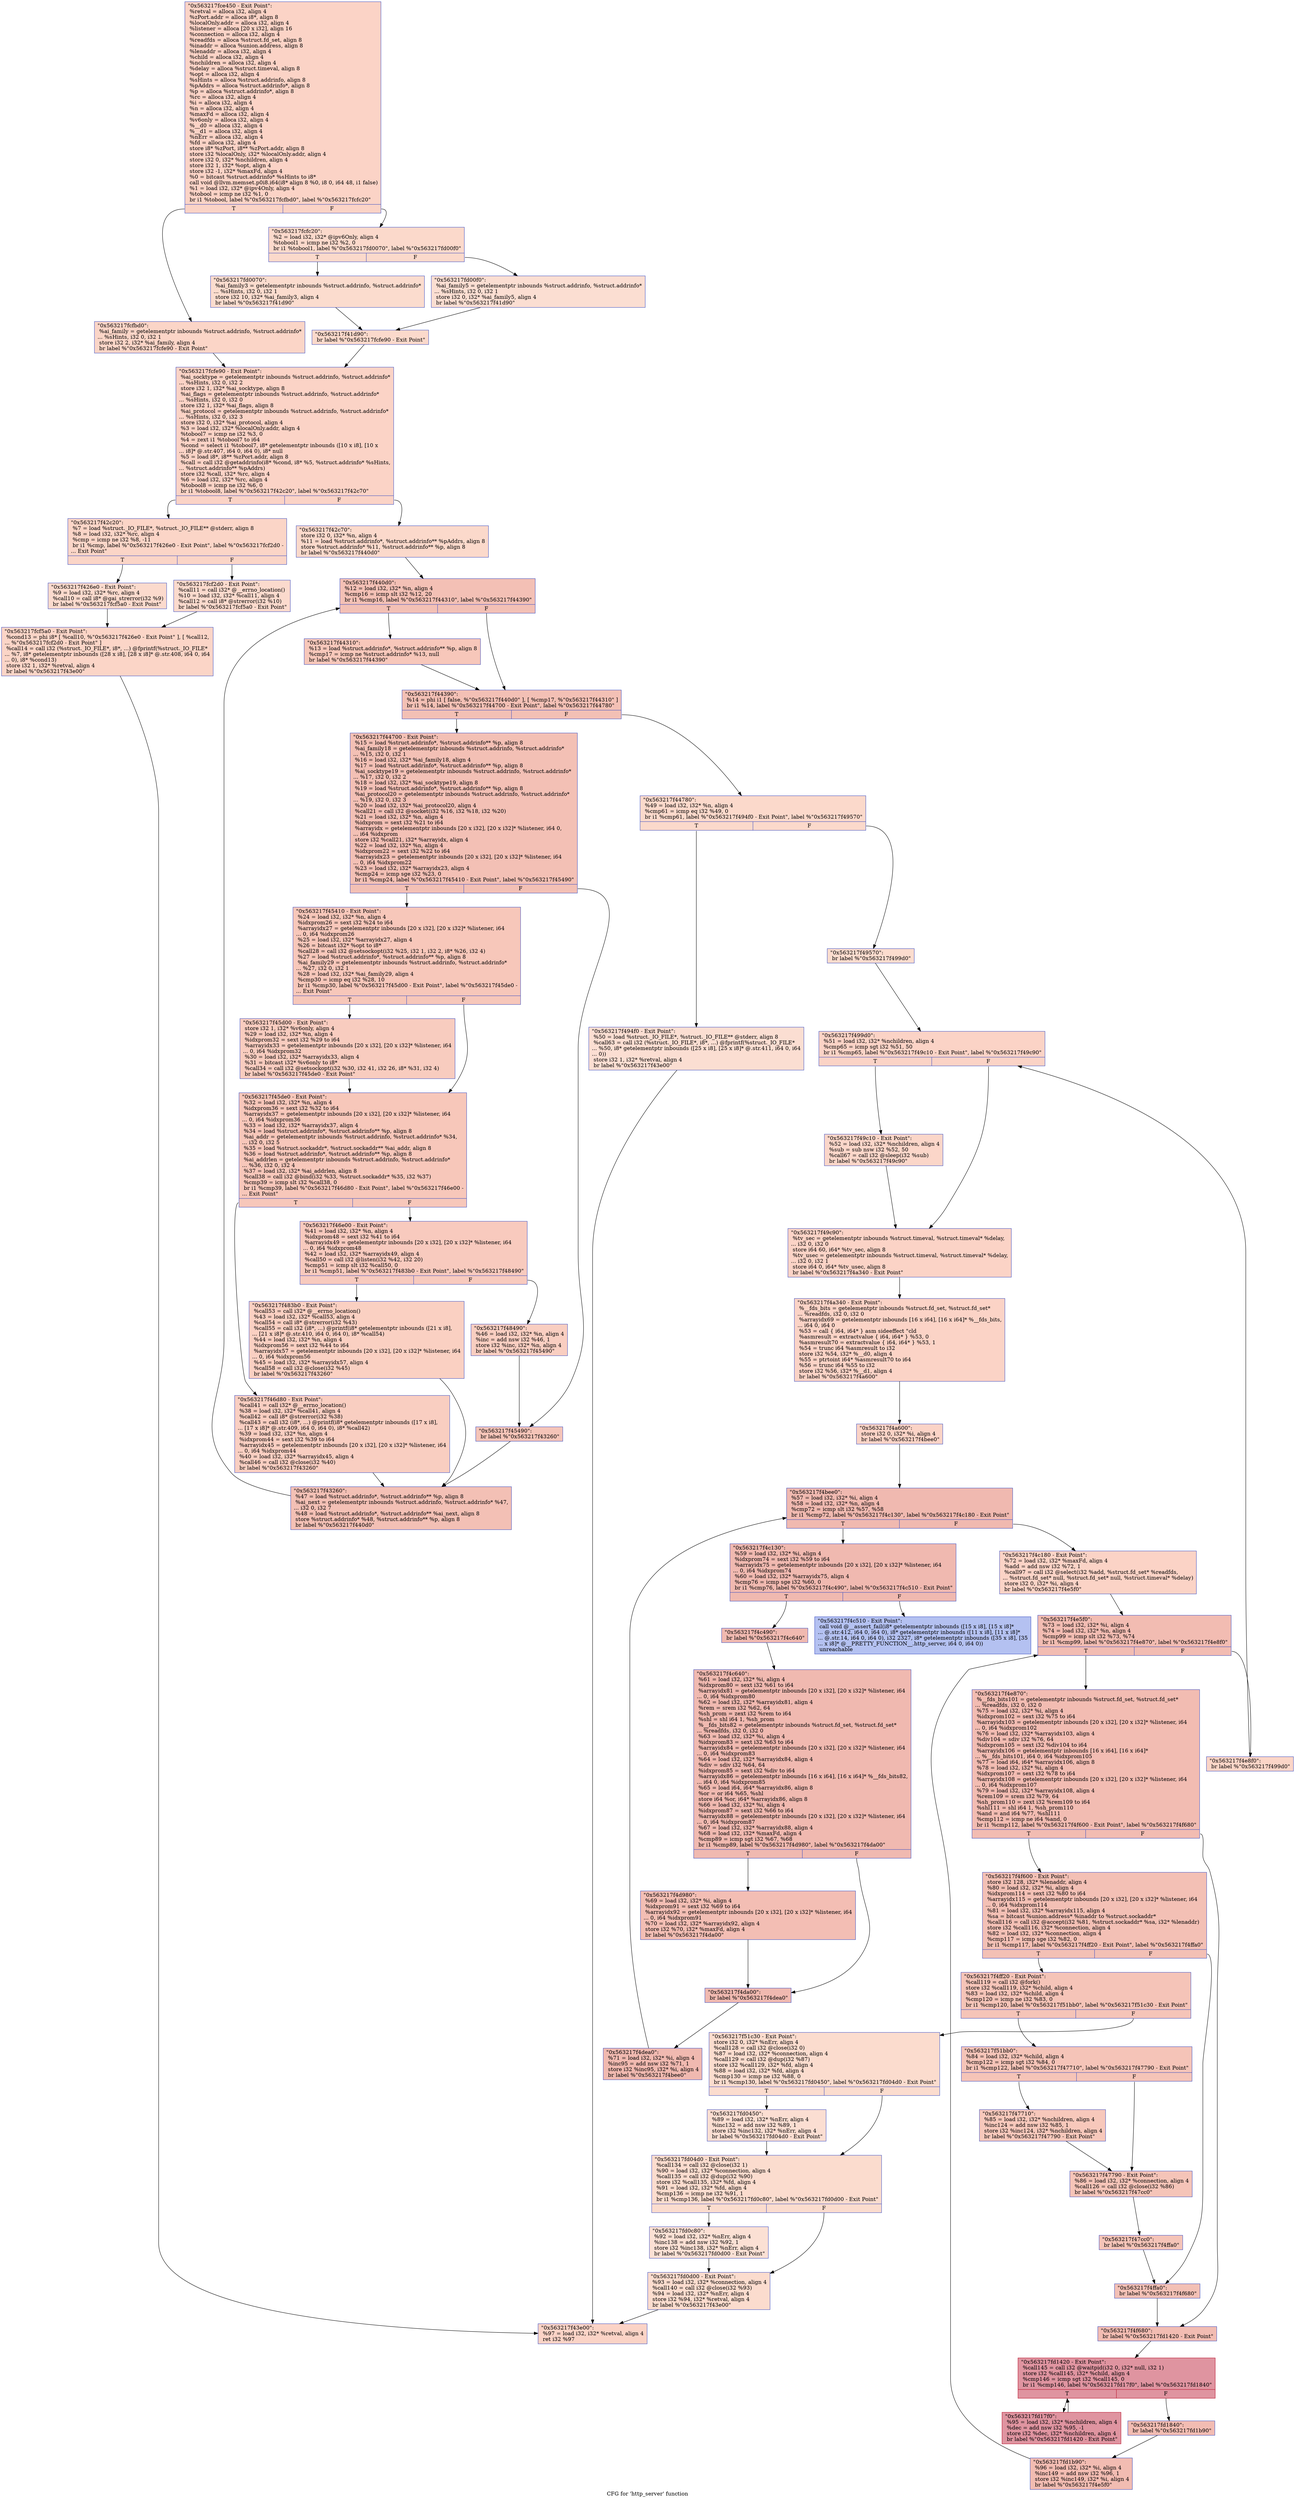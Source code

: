 digraph "CFG for 'http_server' function" {
	label="CFG for 'http_server' function";

	Node0x563217fce450 [shape=record,color="#3d50c3ff", style=filled, fillcolor="#f59c7d70",label="{\"0x563217fce450 - Exit Point\":\l  %retval = alloca i32, align 4\l  %zPort.addr = alloca i8*, align 8\l  %localOnly.addr = alloca i32, align 4\l  %listener = alloca [20 x i32], align 16\l  %connection = alloca i32, align 4\l  %readfds = alloca %struct.fd_set, align 8\l  %inaddr = alloca %union.address, align 8\l  %lenaddr = alloca i32, align 4\l  %child = alloca i32, align 4\l  %nchildren = alloca i32, align 4\l  %delay = alloca %struct.timeval, align 8\l  %opt = alloca i32, align 4\l  %sHints = alloca %struct.addrinfo, align 8\l  %pAddrs = alloca %struct.addrinfo*, align 8\l  %p = alloca %struct.addrinfo*, align 8\l  %rc = alloca i32, align 4\l  %i = alloca i32, align 4\l  %n = alloca i32, align 4\l  %maxFd = alloca i32, align 4\l  %v6only = alloca i32, align 4\l  %__d0 = alloca i32, align 4\l  %__d1 = alloca i32, align 4\l  %nErr = alloca i32, align 4\l  %fd = alloca i32, align 4\l  store i8* %zPort, i8** %zPort.addr, align 8\l  store i32 %localOnly, i32* %localOnly.addr, align 4\l  store i32 0, i32* %nchildren, align 4\l  store i32 1, i32* %opt, align 4\l  store i32 -1, i32* %maxFd, align 4\l  %0 = bitcast %struct.addrinfo* %sHints to i8*\l  call void @llvm.memset.p0i8.i64(i8* align 8 %0, i8 0, i64 48, i1 false)\l  %1 = load i32, i32* @ipv4Only, align 4\l  %tobool = icmp ne i32 %1, 0\l  br i1 %tobool, label %\"0x563217fcfbd0\", label %\"0x563217fcfc20\"\l|{<s0>T|<s1>F}}"];
	Node0x563217fce450:s0 -> Node0x563217fcfbd0;
	Node0x563217fce450:s1 -> Node0x563217fcfc20;
	Node0x563217fcfbd0 [shape=record,color="#3d50c3ff", style=filled, fillcolor="#f5a08170",label="{\"0x563217fcfbd0\":                                 \l  %ai_family = getelementptr inbounds %struct.addrinfo, %struct.addrinfo*\l... %sHints, i32 0, i32 1\l  store i32 2, i32* %ai_family, align 4\l  br label %\"0x563217fcfe90 - Exit Point\"\l}"];
	Node0x563217fcfbd0 -> Node0x563217fcfe90;
	Node0x563217fcfc20 [shape=record,color="#3d50c3ff", style=filled, fillcolor="#f7a88970",label="{\"0x563217fcfc20\":                                 \l  %2 = load i32, i32* @ipv6Only, align 4\l  %tobool1 = icmp ne i32 %2, 0\l  br i1 %tobool1, label %\"0x563217fd0070\", label %\"0x563217fd00f0\"\l|{<s0>T|<s1>F}}"];
	Node0x563217fcfc20:s0 -> Node0x563217fd0070;
	Node0x563217fcfc20:s1 -> Node0x563217fd00f0;
	Node0x563217fd0070 [shape=record,color="#3d50c3ff", style=filled, fillcolor="#f7af9170",label="{\"0x563217fd0070\":                                 \l  %ai_family3 = getelementptr inbounds %struct.addrinfo, %struct.addrinfo*\l... %sHints, i32 0, i32 1\l  store i32 10, i32* %ai_family3, align 4\l  br label %\"0x563217f41d90\"\l}"];
	Node0x563217fd0070 -> Node0x563217f41d90;
	Node0x563217fd00f0 [shape=record,color="#3d50c3ff", style=filled, fillcolor="#f7b59970",label="{\"0x563217fd00f0\":                                 \l  %ai_family5 = getelementptr inbounds %struct.addrinfo, %struct.addrinfo*\l... %sHints, i32 0, i32 1\l  store i32 0, i32* %ai_family5, align 4\l  br label %\"0x563217f41d90\"\l}"];
	Node0x563217fd00f0 -> Node0x563217f41d90;
	Node0x563217f41d90 [shape=record,color="#3d50c3ff", style=filled, fillcolor="#f7a88970",label="{\"0x563217f41d90\":                                 \l  br label %\"0x563217fcfe90 - Exit Point\"\l}"];
	Node0x563217f41d90 -> Node0x563217fcfe90;
	Node0x563217fcfe90 [shape=record,color="#3d50c3ff", style=filled, fillcolor="#f59c7d70",label="{\"0x563217fcfe90 - Exit Point\":                    \l  %ai_socktype = getelementptr inbounds %struct.addrinfo, %struct.addrinfo*\l... %sHints, i32 0, i32 2\l  store i32 1, i32* %ai_socktype, align 8\l  %ai_flags = getelementptr inbounds %struct.addrinfo, %struct.addrinfo*\l... %sHints, i32 0, i32 0\l  store i32 1, i32* %ai_flags, align 8\l  %ai_protocol = getelementptr inbounds %struct.addrinfo, %struct.addrinfo*\l... %sHints, i32 0, i32 3\l  store i32 0, i32* %ai_protocol, align 4\l  %3 = load i32, i32* %localOnly.addr, align 4\l  %tobool7 = icmp ne i32 %3, 0\l  %4 = zext i1 %tobool7 to i64\l  %cond = select i1 %tobool7, i8* getelementptr inbounds ([10 x i8], [10 x\l... i8]* @.str.407, i64 0, i64 0), i8* null\l  %5 = load i8*, i8** %zPort.addr, align 8\l  %call = call i32 @getaddrinfo(i8* %cond, i8* %5, %struct.addrinfo* %sHints,\l... %struct.addrinfo** %pAddrs)\l  store i32 %call, i32* %rc, align 4\l  %6 = load i32, i32* %rc, align 4\l  %tobool8 = icmp ne i32 %6, 0\l  br i1 %tobool8, label %\"0x563217f42c20\", label %\"0x563217f42c70\"\l|{<s0>T|<s1>F}}"];
	Node0x563217fcfe90:s0 -> Node0x563217f42c20;
	Node0x563217fcfe90:s1 -> Node0x563217f42c70;
	Node0x563217f42c20 [shape=record,color="#3d50c3ff", style=filled, fillcolor="#f5a08170",label="{\"0x563217f42c20\":                                 \l  %7 = load %struct._IO_FILE*, %struct._IO_FILE** @stderr, align 8\l  %8 = load i32, i32* %rc, align 4\l  %cmp = icmp ne i32 %8, -11\l  br i1 %cmp, label %\"0x563217f426e0 - Exit Point\", label %\"0x563217fcf2d0 -\l... Exit Point\"\l|{<s0>T|<s1>F}}"];
	Node0x563217f42c20:s0 -> Node0x563217f426e0;
	Node0x563217f42c20:s1 -> Node0x563217fcf2d0;
	Node0x563217f426e0 [shape=record,color="#3d50c3ff", style=filled, fillcolor="#f7ac8e70",label="{\"0x563217f426e0 - Exit Point\":                    \l  %9 = load i32, i32* %rc, align 4\l  %call10 = call i8* @gai_strerror(i32 %9)\l  br label %\"0x563217fcf5a0 - Exit Point\"\l}"];
	Node0x563217f426e0 -> Node0x563217fcf5a0;
	Node0x563217fcf2d0 [shape=record,color="#3d50c3ff", style=filled, fillcolor="#f7ac8e70",label="{\"0x563217fcf2d0 - Exit Point\":                    \l  %call11 = call i32* @__errno_location()\l  %10 = load i32, i32* %call11, align 4\l  %call12 = call i8* @strerror(i32 %10)\l  br label %\"0x563217fcf5a0 - Exit Point\"\l}"];
	Node0x563217fcf2d0 -> Node0x563217fcf5a0;
	Node0x563217fcf5a0 [shape=record,color="#3d50c3ff", style=filled, fillcolor="#f5a08170",label="{\"0x563217fcf5a0 - Exit Point\":                    \l  %cond13 = phi i8* [ %call10, %\"0x563217f426e0 - Exit Point\" ], [ %call12,\l... %\"0x563217fcf2d0 - Exit Point\" ]\l  %call14 = call i32 (%struct._IO_FILE*, i8*, ...) @fprintf(%struct._IO_FILE*\l... %7, i8* getelementptr inbounds ([28 x i8], [28 x i8]* @.str.408, i64 0, i64\l... 0), i8* %cond13)\l  store i32 1, i32* %retval, align 4\l  br label %\"0x563217f43e00\"\l}"];
	Node0x563217fcf5a0 -> Node0x563217f43e00;
	Node0x563217f42c70 [shape=record,color="#3d50c3ff", style=filled, fillcolor="#f7a88970",label="{\"0x563217f42c70\":                                 \l  store i32 0, i32* %n, align 4\l  %11 = load %struct.addrinfo*, %struct.addrinfo** %pAddrs, align 8\l  store %struct.addrinfo* %11, %struct.addrinfo** %p, align 8\l  br label %\"0x563217f440d0\"\l}"];
	Node0x563217f42c70 -> Node0x563217f440d0;
	Node0x563217f440d0 [shape=record,color="#3d50c3ff", style=filled, fillcolor="#e5705870",label="{\"0x563217f440d0\":                                 \l  %12 = load i32, i32* %n, align 4\l  %cmp16 = icmp slt i32 %12, 20\l  br i1 %cmp16, label %\"0x563217f44310\", label %\"0x563217f44390\"\l|{<s0>T|<s1>F}}"];
	Node0x563217f440d0:s0 -> Node0x563217f44310;
	Node0x563217f440d0:s1 -> Node0x563217f44390;
	Node0x563217f44310 [shape=record,color="#3d50c3ff", style=filled, fillcolor="#ec7f6370",label="{\"0x563217f44310\":                                 \l  %13 = load %struct.addrinfo*, %struct.addrinfo** %p, align 8\l  %cmp17 = icmp ne %struct.addrinfo* %13, null\l  br label %\"0x563217f44390\"\l}"];
	Node0x563217f44310 -> Node0x563217f44390;
	Node0x563217f44390 [shape=record,color="#3d50c3ff", style=filled, fillcolor="#e5705870",label="{\"0x563217f44390\":                                 \l  %14 = phi i1 [ false, %\"0x563217f440d0\" ], [ %cmp17, %\"0x563217f44310\" ]\l  br i1 %14, label %\"0x563217f44700 - Exit Point\", label %\"0x563217f44780\"\l|{<s0>T|<s1>F}}"];
	Node0x563217f44390:s0 -> Node0x563217f44700;
	Node0x563217f44390:s1 -> Node0x563217f44780;
	Node0x563217f44700 [shape=record,color="#3d50c3ff", style=filled, fillcolor="#e5705870",label="{\"0x563217f44700 - Exit Point\":                    \l  %15 = load %struct.addrinfo*, %struct.addrinfo** %p, align 8\l  %ai_family18 = getelementptr inbounds %struct.addrinfo, %struct.addrinfo*\l... %15, i32 0, i32 1\l  %16 = load i32, i32* %ai_family18, align 4\l  %17 = load %struct.addrinfo*, %struct.addrinfo** %p, align 8\l  %ai_socktype19 = getelementptr inbounds %struct.addrinfo, %struct.addrinfo*\l... %17, i32 0, i32 2\l  %18 = load i32, i32* %ai_socktype19, align 8\l  %19 = load %struct.addrinfo*, %struct.addrinfo** %p, align 8\l  %ai_protocol20 = getelementptr inbounds %struct.addrinfo, %struct.addrinfo*\l... %19, i32 0, i32 3\l  %20 = load i32, i32* %ai_protocol20, align 4\l  %call21 = call i32 @socket(i32 %16, i32 %18, i32 %20)\l  %21 = load i32, i32* %n, align 4\l  %idxprom = sext i32 %21 to i64\l  %arrayidx = getelementptr inbounds [20 x i32], [20 x i32]* %listener, i64 0,\l... i64 %idxprom\l  store i32 %call21, i32* %arrayidx, align 4\l  %22 = load i32, i32* %n, align 4\l  %idxprom22 = sext i32 %22 to i64\l  %arrayidx23 = getelementptr inbounds [20 x i32], [20 x i32]* %listener, i64\l... 0, i64 %idxprom22\l  %23 = load i32, i32* %arrayidx23, align 4\l  %cmp24 = icmp sge i32 %23, 0\l  br i1 %cmp24, label %\"0x563217f45410 - Exit Point\", label %\"0x563217f45490\"\l|{<s0>T|<s1>F}}"];
	Node0x563217f44700:s0 -> Node0x563217f45410;
	Node0x563217f44700:s1 -> Node0x563217f45490;
	Node0x563217f45410 [shape=record,color="#3d50c3ff", style=filled, fillcolor="#ec7f6370",label="{\"0x563217f45410 - Exit Point\":                    \l  %24 = load i32, i32* %n, align 4\l  %idxprom26 = sext i32 %24 to i64\l  %arrayidx27 = getelementptr inbounds [20 x i32], [20 x i32]* %listener, i64\l... 0, i64 %idxprom26\l  %25 = load i32, i32* %arrayidx27, align 4\l  %26 = bitcast i32* %opt to i8*\l  %call28 = call i32 @setsockopt(i32 %25, i32 1, i32 2, i8* %26, i32 4)\l  %27 = load %struct.addrinfo*, %struct.addrinfo** %p, align 8\l  %ai_family29 = getelementptr inbounds %struct.addrinfo, %struct.addrinfo*\l... %27, i32 0, i32 1\l  %28 = load i32, i32* %ai_family29, align 4\l  %cmp30 = icmp eq i32 %28, 10\l  br i1 %cmp30, label %\"0x563217f45d00 - Exit Point\", label %\"0x563217f45de0 -\l... Exit Point\"\l|{<s0>T|<s1>F}}"];
	Node0x563217f45410:s0 -> Node0x563217f45d00;
	Node0x563217f45410:s1 -> Node0x563217f45de0;
	Node0x563217f45d00 [shape=record,color="#3d50c3ff", style=filled, fillcolor="#f08b6e70",label="{\"0x563217f45d00 - Exit Point\":                    \l  store i32 1, i32* %v6only, align 4\l  %29 = load i32, i32* %n, align 4\l  %idxprom32 = sext i32 %29 to i64\l  %arrayidx33 = getelementptr inbounds [20 x i32], [20 x i32]* %listener, i64\l... 0, i64 %idxprom32\l  %30 = load i32, i32* %arrayidx33, align 4\l  %31 = bitcast i32* %v6only to i8*\l  %call34 = call i32 @setsockopt(i32 %30, i32 41, i32 26, i8* %31, i32 4)\l  br label %\"0x563217f45de0 - Exit Point\"\l}"];
	Node0x563217f45d00 -> Node0x563217f45de0;
	Node0x563217f45de0 [shape=record,color="#3d50c3ff", style=filled, fillcolor="#ec7f6370",label="{\"0x563217f45de0 - Exit Point\":                    \l  %32 = load i32, i32* %n, align 4\l  %idxprom36 = sext i32 %32 to i64\l  %arrayidx37 = getelementptr inbounds [20 x i32], [20 x i32]* %listener, i64\l... 0, i64 %idxprom36\l  %33 = load i32, i32* %arrayidx37, align 4\l  %34 = load %struct.addrinfo*, %struct.addrinfo** %p, align 8\l  %ai_addr = getelementptr inbounds %struct.addrinfo, %struct.addrinfo* %34,\l... i32 0, i32 5\l  %35 = load %struct.sockaddr*, %struct.sockaddr** %ai_addr, align 8\l  %36 = load %struct.addrinfo*, %struct.addrinfo** %p, align 8\l  %ai_addrlen = getelementptr inbounds %struct.addrinfo, %struct.addrinfo*\l... %36, i32 0, i32 4\l  %37 = load i32, i32* %ai_addrlen, align 8\l  %call38 = call i32 @bind(i32 %33, %struct.sockaddr* %35, i32 %37)\l  %cmp39 = icmp slt i32 %call38, 0\l  br i1 %cmp39, label %\"0x563217f46d80 - Exit Point\", label %\"0x563217f46e00 -\l... Exit Point\"\l|{<s0>T|<s1>F}}"];
	Node0x563217f45de0:s0 -> Node0x563217f46d80;
	Node0x563217f45de0:s1 -> Node0x563217f46e00;
	Node0x563217f46d80 [shape=record,color="#3d50c3ff", style=filled, fillcolor="#f2907270",label="{\"0x563217f46d80 - Exit Point\":                    \l  %call41 = call i32* @__errno_location()\l  %38 = load i32, i32* %call41, align 4\l  %call42 = call i8* @strerror(i32 %38)\l  %call43 = call i32 (i8*, ...) @printf(i8* getelementptr inbounds ([17 x i8],\l... [17 x i8]* @.str.409, i64 0, i64 0), i8* %call42)\l  %39 = load i32, i32* %n, align 4\l  %idxprom44 = sext i32 %39 to i64\l  %arrayidx45 = getelementptr inbounds [20 x i32], [20 x i32]* %listener, i64\l... 0, i64 %idxprom44\l  %40 = load i32, i32* %arrayidx45, align 4\l  %call46 = call i32 @close(i32 %40)\l  br label %\"0x563217f43260\"\l}"];
	Node0x563217f46d80 -> Node0x563217f43260;
	Node0x563217f46e00 [shape=record,color="#3d50c3ff", style=filled, fillcolor="#ef886b70",label="{\"0x563217f46e00 - Exit Point\":                    \l  %41 = load i32, i32* %n, align 4\l  %idxprom48 = sext i32 %41 to i64\l  %arrayidx49 = getelementptr inbounds [20 x i32], [20 x i32]* %listener, i64\l... 0, i64 %idxprom48\l  %42 = load i32, i32* %arrayidx49, align 4\l  %call50 = call i32 @listen(i32 %42, i32 20)\l  %cmp51 = icmp slt i32 %call50, 0\l  br i1 %cmp51, label %\"0x563217f483b0 - Exit Point\", label %\"0x563217f48490\"\l|{<s0>T|<s1>F}}"];
	Node0x563217f46e00:s0 -> Node0x563217f483b0;
	Node0x563217f46e00:s1 -> Node0x563217f48490;
	Node0x563217f483b0 [shape=record,color="#3d50c3ff", style=filled, fillcolor="#f3947570",label="{\"0x563217f483b0 - Exit Point\":                    \l  %call53 = call i32* @__errno_location()\l  %43 = load i32, i32* %call53, align 4\l  %call54 = call i8* @strerror(i32 %43)\l  %call55 = call i32 (i8*, ...) @printf(i8* getelementptr inbounds ([21 x i8],\l... [21 x i8]* @.str.410, i64 0, i64 0), i8* %call54)\l  %44 = load i32, i32* %n, align 4\l  %idxprom56 = sext i32 %44 to i64\l  %arrayidx57 = getelementptr inbounds [20 x i32], [20 x i32]* %listener, i64\l... 0, i64 %idxprom56\l  %45 = load i32, i32* %arrayidx57, align 4\l  %call58 = call i32 @close(i32 %45)\l  br label %\"0x563217f43260\"\l}"];
	Node0x563217f483b0 -> Node0x563217f43260;
	Node0x563217f48490 [shape=record,color="#3d50c3ff", style=filled, fillcolor="#f2907270",label="{\"0x563217f48490\":                                 \l  %46 = load i32, i32* %n, align 4\l  %inc = add nsw i32 %46, 1\l  store i32 %inc, i32* %n, align 4\l  br label %\"0x563217f45490\"\l}"];
	Node0x563217f48490 -> Node0x563217f45490;
	Node0x563217f45490 [shape=record,color="#3d50c3ff", style=filled, fillcolor="#e97a5f70",label="{\"0x563217f45490\":                                 \l  br label %\"0x563217f43260\"\l}"];
	Node0x563217f45490 -> Node0x563217f43260;
	Node0x563217f43260 [shape=record,color="#3d50c3ff", style=filled, fillcolor="#e5705870",label="{\"0x563217f43260\":                                 \l  %47 = load %struct.addrinfo*, %struct.addrinfo** %p, align 8\l  %ai_next = getelementptr inbounds %struct.addrinfo, %struct.addrinfo* %47,\l... i32 0, i32 7\l  %48 = load %struct.addrinfo*, %struct.addrinfo** %ai_next, align 8\l  store %struct.addrinfo* %48, %struct.addrinfo** %p, align 8\l  br label %\"0x563217f440d0\"\l}"];
	Node0x563217f43260 -> Node0x563217f440d0;
	Node0x563217f44780 [shape=record,color="#3d50c3ff", style=filled, fillcolor="#f7a88970",label="{\"0x563217f44780\":                                 \l  %49 = load i32, i32* %n, align 4\l  %cmp61 = icmp eq i32 %49, 0\l  br i1 %cmp61, label %\"0x563217f494f0 - Exit Point\", label %\"0x563217f49570\"\l|{<s0>T|<s1>F}}"];
	Node0x563217f44780:s0 -> Node0x563217f494f0;
	Node0x563217f44780:s1 -> Node0x563217f49570;
	Node0x563217f494f0 [shape=record,color="#3d50c3ff", style=filled, fillcolor="#f7b59970",label="{\"0x563217f494f0 - Exit Point\":                    \l  %50 = load %struct._IO_FILE*, %struct._IO_FILE** @stderr, align 8\l  %call63 = call i32 (%struct._IO_FILE*, i8*, ...) @fprintf(%struct._IO_FILE*\l... %50, i8* getelementptr inbounds ([25 x i8], [25 x i8]* @.str.411, i64 0, i64\l... 0))\l  store i32 1, i32* %retval, align 4\l  br label %\"0x563217f43e00\"\l}"];
	Node0x563217f494f0 -> Node0x563217f43e00;
	Node0x563217f49570 [shape=record,color="#3d50c3ff", style=filled, fillcolor="#f7af9170",label="{\"0x563217f49570\":                                 \l  br label %\"0x563217f499d0\"\l}"];
	Node0x563217f49570 -> Node0x563217f499d0;
	Node0x563217f499d0 [shape=record,color="#3d50c3ff", style=filled, fillcolor="#f59c7d70",label="{\"0x563217f499d0\":                                 \l  %51 = load i32, i32* %nchildren, align 4\l  %cmp65 = icmp sgt i32 %51, 50\l  br i1 %cmp65, label %\"0x563217f49c10 - Exit Point\", label %\"0x563217f49c90\"\l|{<s0>T|<s1>F}}"];
	Node0x563217f499d0:s0 -> Node0x563217f49c10;
	Node0x563217f499d0:s1 -> Node0x563217f49c90;
	Node0x563217f49c10 [shape=record,color="#3d50c3ff", style=filled, fillcolor="#f6a38570",label="{\"0x563217f49c10 - Exit Point\":                    \l  %52 = load i32, i32* %nchildren, align 4\l  %sub = sub nsw i32 %52, 50\l  %call67 = call i32 @sleep(i32 %sub)\l  br label %\"0x563217f49c90\"\l}"];
	Node0x563217f49c10 -> Node0x563217f49c90;
	Node0x563217f49c90 [shape=record,color="#3d50c3ff", style=filled, fillcolor="#f59c7d70",label="{\"0x563217f49c90\":                                 \l  %tv_sec = getelementptr inbounds %struct.timeval, %struct.timeval* %delay,\l... i32 0, i32 0\l  store i64 60, i64* %tv_sec, align 8\l  %tv_usec = getelementptr inbounds %struct.timeval, %struct.timeval* %delay,\l... i32 0, i32 1\l  store i64 0, i64* %tv_usec, align 8\l  br label %\"0x563217f4a340 - Exit Point\"\l}"];
	Node0x563217f49c90 -> Node0x563217f4a340;
	Node0x563217f4a340 [shape=record,color="#3d50c3ff", style=filled, fillcolor="#f59c7d70",label="{\"0x563217f4a340 - Exit Point\":                    \l  %__fds_bits = getelementptr inbounds %struct.fd_set, %struct.fd_set*\l... %readfds, i32 0, i32 0\l  %arrayidx69 = getelementptr inbounds [16 x i64], [16 x i64]* %__fds_bits,\l... i64 0, i64 0\l  %53 = call \{ i64, i64* \} asm sideeffect \"cld\l  %asmresult = extractvalue \{ i64, i64* \} %53, 0\l  %asmresult70 = extractvalue \{ i64, i64* \} %53, 1\l  %54 = trunc i64 %asmresult to i32\l  store i32 %54, i32* %__d0, align 4\l  %55 = ptrtoint i64* %asmresult70 to i64\l  %56 = trunc i64 %55 to i32\l  store i32 %56, i32* %__d1, align 4\l  br label %\"0x563217f4a600\"\l}"];
	Node0x563217f4a340 -> Node0x563217f4a600;
	Node0x563217f4a600 [shape=record,color="#3d50c3ff", style=filled, fillcolor="#f59c7d70",label="{\"0x563217f4a600\":                                 \l  store i32 0, i32* %i, align 4\l  br label %\"0x563217f4bee0\"\l}"];
	Node0x563217f4a600 -> Node0x563217f4bee0;
	Node0x563217f4bee0 [shape=record,color="#3d50c3ff", style=filled, fillcolor="#de614d70",label="{\"0x563217f4bee0\":                                 \l  %57 = load i32, i32* %i, align 4\l  %58 = load i32, i32* %n, align 4\l  %cmp72 = icmp slt i32 %57, %58\l  br i1 %cmp72, label %\"0x563217f4c130\", label %\"0x563217f4c180 - Exit Point\"\l|{<s0>T|<s1>F}}"];
	Node0x563217f4bee0:s0 -> Node0x563217f4c130;
	Node0x563217f4bee0:s1 -> Node0x563217f4c180;
	Node0x563217f4c130 [shape=record,color="#3d50c3ff", style=filled, fillcolor="#de614d70",label="{\"0x563217f4c130\":                                 \l  %59 = load i32, i32* %i, align 4\l  %idxprom74 = sext i32 %59 to i64\l  %arrayidx75 = getelementptr inbounds [20 x i32], [20 x i32]* %listener, i64\l... 0, i64 %idxprom74\l  %60 = load i32, i32* %arrayidx75, align 4\l  %cmp76 = icmp sge i32 %60, 0\l  br i1 %cmp76, label %\"0x563217f4c490\", label %\"0x563217f4c510 - Exit Point\"\l|{<s0>T|<s1>F}}"];
	Node0x563217f4c130:s0 -> Node0x563217f4c490;
	Node0x563217f4c130:s1 -> Node0x563217f4c510;
	Node0x563217f4c490 [shape=record,color="#3d50c3ff", style=filled, fillcolor="#de614d70",label="{\"0x563217f4c490\":                                 \l  br label %\"0x563217f4c640\"\l}"];
	Node0x563217f4c490 -> Node0x563217f4c640;
	Node0x563217f4c510 [shape=record,color="#3d50c3ff", style=filled, fillcolor="#5572df70",label="{\"0x563217f4c510 - Exit Point\":                    \l  call void @__assert_fail(i8* getelementptr inbounds ([15 x i8], [15 x i8]*\l... @.str.412, i64 0, i64 0), i8* getelementptr inbounds ([11 x i8], [11 x i8]*\l... @.str.14, i64 0, i64 0), i32 2327, i8* getelementptr inbounds ([35 x i8], [35\l... x i8]* @__PRETTY_FUNCTION__.http_server, i64 0, i64 0))\l  unreachable\l}"];
	Node0x563217f4c640 [shape=record,color="#3d50c3ff", style=filled, fillcolor="#de614d70",label="{\"0x563217f4c640\":                                 \l  %61 = load i32, i32* %i, align 4\l  %idxprom80 = sext i32 %61 to i64\l  %arrayidx81 = getelementptr inbounds [20 x i32], [20 x i32]* %listener, i64\l... 0, i64 %idxprom80\l  %62 = load i32, i32* %arrayidx81, align 4\l  %rem = srem i32 %62, 64\l  %sh_prom = zext i32 %rem to i64\l  %shl = shl i64 1, %sh_prom\l  %__fds_bits82 = getelementptr inbounds %struct.fd_set, %struct.fd_set*\l... %readfds, i32 0, i32 0\l  %63 = load i32, i32* %i, align 4\l  %idxprom83 = sext i32 %63 to i64\l  %arrayidx84 = getelementptr inbounds [20 x i32], [20 x i32]* %listener, i64\l... 0, i64 %idxprom83\l  %64 = load i32, i32* %arrayidx84, align 4\l  %div = sdiv i32 %64, 64\l  %idxprom85 = sext i32 %div to i64\l  %arrayidx86 = getelementptr inbounds [16 x i64], [16 x i64]* %__fds_bits82,\l... i64 0, i64 %idxprom85\l  %65 = load i64, i64* %arrayidx86, align 8\l  %or = or i64 %65, %shl\l  store i64 %or, i64* %arrayidx86, align 8\l  %66 = load i32, i32* %i, align 4\l  %idxprom87 = sext i32 %66 to i64\l  %arrayidx88 = getelementptr inbounds [20 x i32], [20 x i32]* %listener, i64\l... 0, i64 %idxprom87\l  %67 = load i32, i32* %arrayidx88, align 4\l  %68 = load i32, i32* %maxFd, align 4\l  %cmp89 = icmp sgt i32 %67, %68\l  br i1 %cmp89, label %\"0x563217f4d980\", label %\"0x563217f4da00\"\l|{<s0>T|<s1>F}}"];
	Node0x563217f4c640:s0 -> Node0x563217f4d980;
	Node0x563217f4c640:s1 -> Node0x563217f4da00;
	Node0x563217f4d980 [shape=record,color="#3d50c3ff", style=filled, fillcolor="#e36c5570",label="{\"0x563217f4d980\":                                 \l  %69 = load i32, i32* %i, align 4\l  %idxprom91 = sext i32 %69 to i64\l  %arrayidx92 = getelementptr inbounds [20 x i32], [20 x i32]* %listener, i64\l... 0, i64 %idxprom91\l  %70 = load i32, i32* %arrayidx92, align 4\l  store i32 %70, i32* %maxFd, align 4\l  br label %\"0x563217f4da00\"\l}"];
	Node0x563217f4d980 -> Node0x563217f4da00;
	Node0x563217f4da00 [shape=record,color="#3d50c3ff", style=filled, fillcolor="#de614d70",label="{\"0x563217f4da00\":                                 \l  br label %\"0x563217f4dea0\"\l}"];
	Node0x563217f4da00 -> Node0x563217f4dea0;
	Node0x563217f4dea0 [shape=record,color="#3d50c3ff", style=filled, fillcolor="#de614d70",label="{\"0x563217f4dea0\":                                 \l  %71 = load i32, i32* %i, align 4\l  %inc95 = add nsw i32 %71, 1\l  store i32 %inc95, i32* %i, align 4\l  br label %\"0x563217f4bee0\"\l}"];
	Node0x563217f4dea0 -> Node0x563217f4bee0;
	Node0x563217f4c180 [shape=record,color="#3d50c3ff", style=filled, fillcolor="#f59c7d70",label="{\"0x563217f4c180 - Exit Point\":                    \l  %72 = load i32, i32* %maxFd, align 4\l  %add = add nsw i32 %72, 1\l  %call97 = call i32 @select(i32 %add, %struct.fd_set* %readfds,\l... %struct.fd_set* null, %struct.fd_set* null, %struct.timeval* %delay)\l  store i32 0, i32* %i, align 4\l  br label %\"0x563217f4e5f0\"\l}"];
	Node0x563217f4c180 -> Node0x563217f4e5f0;
	Node0x563217f4e5f0 [shape=record,color="#3d50c3ff", style=filled, fillcolor="#e1675170",label="{\"0x563217f4e5f0\":                                 \l  %73 = load i32, i32* %i, align 4\l  %74 = load i32, i32* %n, align 4\l  %cmp99 = icmp slt i32 %73, %74\l  br i1 %cmp99, label %\"0x563217f4e870\", label %\"0x563217f4e8f0\"\l|{<s0>T|<s1>F}}"];
	Node0x563217f4e5f0:s0 -> Node0x563217f4e870;
	Node0x563217f4e5f0:s1 -> Node0x563217f4e8f0;
	Node0x563217f4e870 [shape=record,color="#3d50c3ff", style=filled, fillcolor="#e1675170",label="{\"0x563217f4e870\":                                 \l  %__fds_bits101 = getelementptr inbounds %struct.fd_set, %struct.fd_set*\l... %readfds, i32 0, i32 0\l  %75 = load i32, i32* %i, align 4\l  %idxprom102 = sext i32 %75 to i64\l  %arrayidx103 = getelementptr inbounds [20 x i32], [20 x i32]* %listener, i64\l... 0, i64 %idxprom102\l  %76 = load i32, i32* %arrayidx103, align 4\l  %div104 = sdiv i32 %76, 64\l  %idxprom105 = sext i32 %div104 to i64\l  %arrayidx106 = getelementptr inbounds [16 x i64], [16 x i64]*\l... %__fds_bits101, i64 0, i64 %idxprom105\l  %77 = load i64, i64* %arrayidx106, align 8\l  %78 = load i32, i32* %i, align 4\l  %idxprom107 = sext i32 %78 to i64\l  %arrayidx108 = getelementptr inbounds [20 x i32], [20 x i32]* %listener, i64\l... 0, i64 %idxprom107\l  %79 = load i32, i32* %arrayidx108, align 4\l  %rem109 = srem i32 %79, 64\l  %sh_prom110 = zext i32 %rem109 to i64\l  %shl111 = shl i64 1, %sh_prom110\l  %and = and i64 %77, %shl111\l  %cmp112 = icmp ne i64 %and, 0\l  br i1 %cmp112, label %\"0x563217f4f600 - Exit Point\", label %\"0x563217f4f680\"\l|{<s0>T|<s1>F}}"];
	Node0x563217f4e870:s0 -> Node0x563217f4f600;
	Node0x563217f4e870:s1 -> Node0x563217f4f680;
	Node0x563217f4f600 [shape=record,color="#3d50c3ff", style=filled, fillcolor="#e5705870",label="{\"0x563217f4f600 - Exit Point\":                    \l  store i32 128, i32* %lenaddr, align 4\l  %80 = load i32, i32* %i, align 4\l  %idxprom114 = sext i32 %80 to i64\l  %arrayidx115 = getelementptr inbounds [20 x i32], [20 x i32]* %listener, i64\l... 0, i64 %idxprom114\l  %81 = load i32, i32* %arrayidx115, align 4\l  %sa = bitcast %union.address* %inaddr to %struct.sockaddr*\l  %call116 = call i32 @accept(i32 %81, %struct.sockaddr* %sa, i32* %lenaddr)\l  store i32 %call116, i32* %connection, align 4\l  %82 = load i32, i32* %connection, align 4\l  %cmp117 = icmp sge i32 %82, 0\l  br i1 %cmp117, label %\"0x563217f4ff20 - Exit Point\", label %\"0x563217f4ffa0\"\l|{<s0>T|<s1>F}}"];
	Node0x563217f4f600:s0 -> Node0x563217f4ff20;
	Node0x563217f4f600:s1 -> Node0x563217f4ffa0;
	Node0x563217f4ff20 [shape=record,color="#3d50c3ff", style=filled, fillcolor="#e97a5f70",label="{\"0x563217f4ff20 - Exit Point\":                    \l  %call119 = call i32 @fork()\l  store i32 %call119, i32* %child, align 4\l  %83 = load i32, i32* %child, align 4\l  %cmp120 = icmp ne i32 %83, 0\l  br i1 %cmp120, label %\"0x563217f51bb0\", label %\"0x563217f51c30 - Exit Point\"\l|{<s0>T|<s1>F}}"];
	Node0x563217f4ff20:s0 -> Node0x563217f51bb0;
	Node0x563217f4ff20:s1 -> Node0x563217f51c30;
	Node0x563217f51bb0 [shape=record,color="#3d50c3ff", style=filled, fillcolor="#e97a5f70",label="{\"0x563217f51bb0\":                                 \l  %84 = load i32, i32* %child, align 4\l  %cmp122 = icmp sgt i32 %84, 0\l  br i1 %cmp122, label %\"0x563217f47710\", label %\"0x563217f47790 - Exit Point\"\l|{<s0>T|<s1>F}}"];
	Node0x563217f51bb0:s0 -> Node0x563217f47710;
	Node0x563217f51bb0:s1 -> Node0x563217f47790;
	Node0x563217f47710 [shape=record,color="#3d50c3ff", style=filled, fillcolor="#ed836670",label="{\"0x563217f47710\":                                 \l  %85 = load i32, i32* %nchildren, align 4\l  %inc124 = add nsw i32 %85, 1\l  store i32 %inc124, i32* %nchildren, align 4\l  br label %\"0x563217f47790 - Exit Point\"\l}"];
	Node0x563217f47710 -> Node0x563217f47790;
	Node0x563217f47790 [shape=record,color="#3d50c3ff", style=filled, fillcolor="#e97a5f70",label="{\"0x563217f47790 - Exit Point\":                    \l  %86 = load i32, i32* %connection, align 4\l  %call126 = call i32 @close(i32 %86)\l  br label %\"0x563217f47cc0\"\l}"];
	Node0x563217f47790 -> Node0x563217f47cc0;
	Node0x563217f51c30 [shape=record,color="#3d50c3ff", style=filled, fillcolor="#f7af9170",label="{\"0x563217f51c30 - Exit Point\":                    \l  store i32 0, i32* %nErr, align 4\l  %call128 = call i32 @close(i32 0)\l  %87 = load i32, i32* %connection, align 4\l  %call129 = call i32 @dup(i32 %87)\l  store i32 %call129, i32* %fd, align 4\l  %88 = load i32, i32* %fd, align 4\l  %cmp130 = icmp ne i32 %88, 0\l  br i1 %cmp130, label %\"0x563217fd0450\", label %\"0x563217fd04d0 - Exit Point\"\l|{<s0>T|<s1>F}}"];
	Node0x563217f51c30:s0 -> Node0x563217fd0450;
	Node0x563217f51c30:s1 -> Node0x563217fd04d0;
	Node0x563217fd0450 [shape=record,color="#3d50c3ff", style=filled, fillcolor="#f7b59970",label="{\"0x563217fd0450\":                                 \l  %89 = load i32, i32* %nErr, align 4\l  %inc132 = add nsw i32 %89, 1\l  store i32 %inc132, i32* %nErr, align 4\l  br label %\"0x563217fd04d0 - Exit Point\"\l}"];
	Node0x563217fd0450 -> Node0x563217fd04d0;
	Node0x563217fd04d0 [shape=record,color="#3d50c3ff", style=filled, fillcolor="#f7af9170",label="{\"0x563217fd04d0 - Exit Point\":                    \l  %call134 = call i32 @close(i32 1)\l  %90 = load i32, i32* %connection, align 4\l  %call135 = call i32 @dup(i32 %90)\l  store i32 %call135, i32* %fd, align 4\l  %91 = load i32, i32* %fd, align 4\l  %cmp136 = icmp ne i32 %91, 1\l  br i1 %cmp136, label %\"0x563217fd0c80\", label %\"0x563217fd0d00 - Exit Point\"\l|{<s0>T|<s1>F}}"];
	Node0x563217fd04d0:s0 -> Node0x563217fd0c80;
	Node0x563217fd04d0:s1 -> Node0x563217fd0d00;
	Node0x563217fd0c80 [shape=record,color="#3d50c3ff", style=filled, fillcolor="#f7b99e70",label="{\"0x563217fd0c80\":                                 \l  %92 = load i32, i32* %nErr, align 4\l  %inc138 = add nsw i32 %92, 1\l  store i32 %inc138, i32* %nErr, align 4\l  br label %\"0x563217fd0d00 - Exit Point\"\l}"];
	Node0x563217fd0c80 -> Node0x563217fd0d00;
	Node0x563217fd0d00 [shape=record,color="#3d50c3ff", style=filled, fillcolor="#f7af9170",label="{\"0x563217fd0d00 - Exit Point\":                    \l  %93 = load i32, i32* %connection, align 4\l  %call140 = call i32 @close(i32 %93)\l  %94 = load i32, i32* %nErr, align 4\l  store i32 %94, i32* %retval, align 4\l  br label %\"0x563217f43e00\"\l}"];
	Node0x563217fd0d00 -> Node0x563217f43e00;
	Node0x563217f47cc0 [shape=record,color="#3d50c3ff", style=filled, fillcolor="#e97a5f70",label="{\"0x563217f47cc0\":                                 \l  br label %\"0x563217f4ffa0\"\l}"];
	Node0x563217f47cc0 -> Node0x563217f4ffa0;
	Node0x563217f4ffa0 [shape=record,color="#3d50c3ff", style=filled, fillcolor="#e5705870",label="{\"0x563217f4ffa0\":                                 \l  br label %\"0x563217f4f680\"\l}"];
	Node0x563217f4ffa0 -> Node0x563217f4f680;
	Node0x563217f4f680 [shape=record,color="#3d50c3ff", style=filled, fillcolor="#e1675170",label="{\"0x563217f4f680\":                                 \l  br label %\"0x563217fd1420 - Exit Point\"\l}"];
	Node0x563217f4f680 -> Node0x563217fd1420;
	Node0x563217fd1420 [shape=record,color="#b70d28ff", style=filled, fillcolor="#b70d2870",label="{\"0x563217fd1420 - Exit Point\":                    \l  %call145 = call i32 @waitpid(i32 0, i32* null, i32 1)\l  store i32 %call145, i32* %child, align 4\l  %cmp146 = icmp sgt i32 %call145, 0\l  br i1 %cmp146, label %\"0x563217fd17f0\", label %\"0x563217fd1840\"\l|{<s0>T|<s1>F}}"];
	Node0x563217fd1420:s0 -> Node0x563217fd17f0;
	Node0x563217fd1420:s1 -> Node0x563217fd1840;
	Node0x563217fd17f0 [shape=record,color="#b70d28ff", style=filled, fillcolor="#b70d2870",label="{\"0x563217fd17f0\":                                 \l  %95 = load i32, i32* %nchildren, align 4\l  %dec = add nsw i32 %95, -1\l  store i32 %dec, i32* %nchildren, align 4\l  br label %\"0x563217fd1420 - Exit Point\"\l}"];
	Node0x563217fd17f0 -> Node0x563217fd1420;
	Node0x563217fd1840 [shape=record,color="#3d50c3ff", style=filled, fillcolor="#e1675170",label="{\"0x563217fd1840\":                                 \l  br label %\"0x563217fd1b90\"\l}"];
	Node0x563217fd1840 -> Node0x563217fd1b90;
	Node0x563217fd1b90 [shape=record,color="#3d50c3ff", style=filled, fillcolor="#e1675170",label="{\"0x563217fd1b90\":                                 \l  %96 = load i32, i32* %i, align 4\l  %inc149 = add nsw i32 %96, 1\l  store i32 %inc149, i32* %i, align 4\l  br label %\"0x563217f4e5f0\"\l}"];
	Node0x563217fd1b90 -> Node0x563217f4e5f0;
	Node0x563217f4e8f0 [shape=record,color="#3d50c3ff", style=filled, fillcolor="#f5a08170",label="{\"0x563217f4e8f0\":                                 \l  br label %\"0x563217f499d0\"\l}"];
	Node0x563217f4e8f0 -> Node0x563217f499d0;
	Node0x563217f43e00 [shape=record,color="#3d50c3ff", style=filled, fillcolor="#f59c7d70",label="{\"0x563217f43e00\":                                 \l  %97 = load i32, i32* %retval, align 4\l  ret i32 %97\l}"];
}
